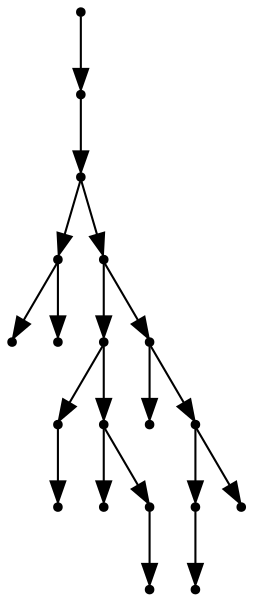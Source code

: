 digraph {
  19 [shape=point];
  18 [shape=point];
  17 [shape=point];
  2 [shape=point];
  0 [shape=point];
  1 [shape=point];
  16 [shape=point];
  9 [shape=point];
  4 [shape=point];
  3 [shape=point];
  8 [shape=point];
  5 [shape=point];
  7 [shape=point];
  6 [shape=point];
  15 [shape=point];
  10 [shape=point];
  14 [shape=point];
  12 [shape=point];
  11 [shape=point];
  13 [shape=point];
19 -> 18;
18 -> 17;
17 -> 2;
2 -> 0;
2 -> 1;
17 -> 16;
16 -> 9;
9 -> 4;
4 -> 3;
9 -> 8;
8 -> 5;
8 -> 7;
7 -> 6;
16 -> 15;
15 -> 10;
15 -> 14;
14 -> 12;
12 -> 11;
14 -> 13;
}
